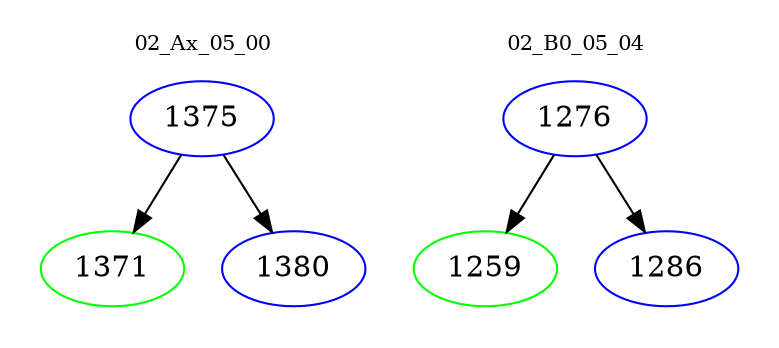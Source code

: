 digraph{
subgraph cluster_0 {
color = white
label = "02_Ax_05_00";
fontsize=10;
T0_1375 [label="1375", color="blue"]
T0_1375 -> T0_1371 [color="black"]
T0_1371 [label="1371", color="green"]
T0_1375 -> T0_1380 [color="black"]
T0_1380 [label="1380", color="blue"]
}
subgraph cluster_1 {
color = white
label = "02_B0_05_04";
fontsize=10;
T1_1276 [label="1276", color="blue"]
T1_1276 -> T1_1259 [color="black"]
T1_1259 [label="1259", color="green"]
T1_1276 -> T1_1286 [color="black"]
T1_1286 [label="1286", color="blue"]
}
}
